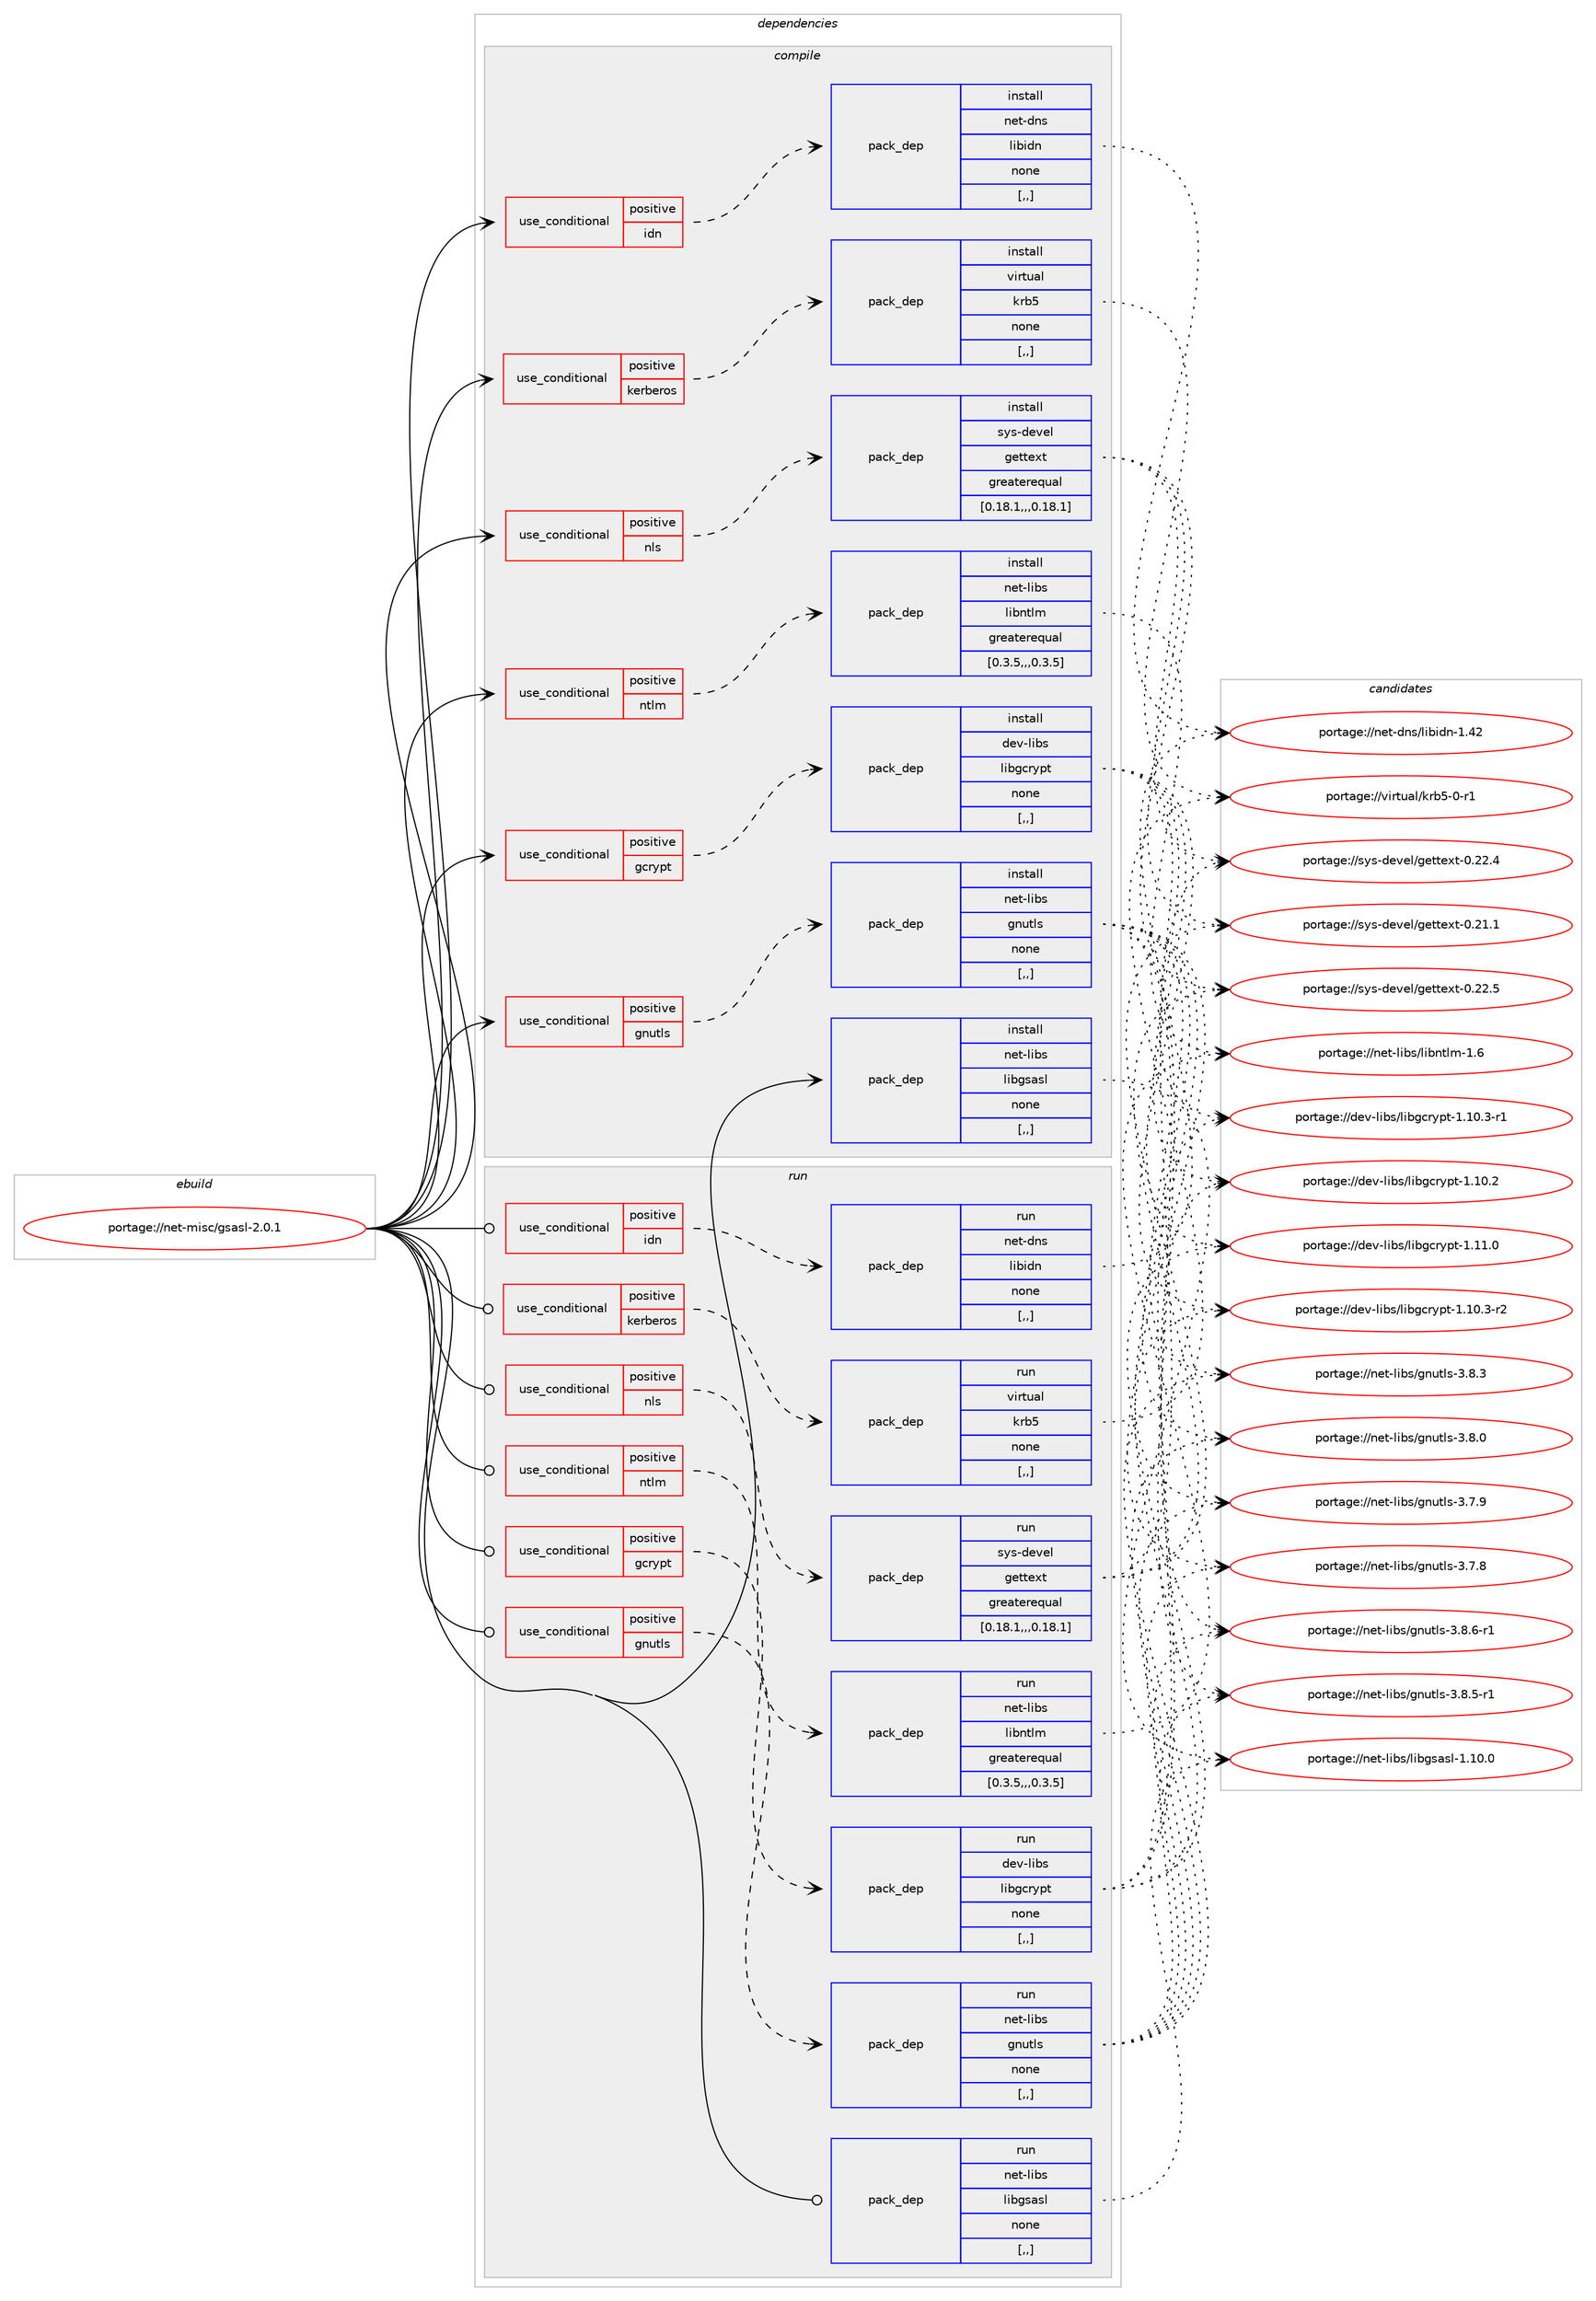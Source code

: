 digraph prolog {

# *************
# Graph options
# *************

newrank=true;
concentrate=true;
compound=true;
graph [rankdir=LR,fontname=Helvetica,fontsize=10,ranksep=1.5];#, ranksep=2.5, nodesep=0.2];
edge  [arrowhead=vee];
node  [fontname=Helvetica,fontsize=10];

# **********
# The ebuild
# **********

subgraph cluster_leftcol {
color=gray;
label=<<i>ebuild</i>>;
id [label="portage://net-misc/gsasl-2.0.1", color=red, width=4, href="../net-misc/gsasl-2.0.1.svg"];
}

# ****************
# The dependencies
# ****************

subgraph cluster_midcol {
color=gray;
label=<<i>dependencies</i>>;
subgraph cluster_compile {
fillcolor="#eeeeee";
style=filled;
label=<<i>compile</i>>;
subgraph cond97576 {
dependency370754 [label=<<TABLE BORDER="0" CELLBORDER="1" CELLSPACING="0" CELLPADDING="4"><TR><TD ROWSPAN="3" CELLPADDING="10">use_conditional</TD></TR><TR><TD>positive</TD></TR><TR><TD>gcrypt</TD></TR></TABLE>>, shape=none, color=red];
subgraph pack270516 {
dependency370755 [label=<<TABLE BORDER="0" CELLBORDER="1" CELLSPACING="0" CELLPADDING="4" WIDTH="220"><TR><TD ROWSPAN="6" CELLPADDING="30">pack_dep</TD></TR><TR><TD WIDTH="110">install</TD></TR><TR><TD>dev-libs</TD></TR><TR><TD>libgcrypt</TD></TR><TR><TD>none</TD></TR><TR><TD>[,,]</TD></TR></TABLE>>, shape=none, color=blue];
}
dependency370754:e -> dependency370755:w [weight=20,style="dashed",arrowhead="vee"];
}
id:e -> dependency370754:w [weight=20,style="solid",arrowhead="vee"];
subgraph cond97577 {
dependency370756 [label=<<TABLE BORDER="0" CELLBORDER="1" CELLSPACING="0" CELLPADDING="4"><TR><TD ROWSPAN="3" CELLPADDING="10">use_conditional</TD></TR><TR><TD>positive</TD></TR><TR><TD>gnutls</TD></TR></TABLE>>, shape=none, color=red];
subgraph pack270517 {
dependency370757 [label=<<TABLE BORDER="0" CELLBORDER="1" CELLSPACING="0" CELLPADDING="4" WIDTH="220"><TR><TD ROWSPAN="6" CELLPADDING="30">pack_dep</TD></TR><TR><TD WIDTH="110">install</TD></TR><TR><TD>net-libs</TD></TR><TR><TD>gnutls</TD></TR><TR><TD>none</TD></TR><TR><TD>[,,]</TD></TR></TABLE>>, shape=none, color=blue];
}
dependency370756:e -> dependency370757:w [weight=20,style="dashed",arrowhead="vee"];
}
id:e -> dependency370756:w [weight=20,style="solid",arrowhead="vee"];
subgraph cond97578 {
dependency370758 [label=<<TABLE BORDER="0" CELLBORDER="1" CELLSPACING="0" CELLPADDING="4"><TR><TD ROWSPAN="3" CELLPADDING="10">use_conditional</TD></TR><TR><TD>positive</TD></TR><TR><TD>idn</TD></TR></TABLE>>, shape=none, color=red];
subgraph pack270518 {
dependency370759 [label=<<TABLE BORDER="0" CELLBORDER="1" CELLSPACING="0" CELLPADDING="4" WIDTH="220"><TR><TD ROWSPAN="6" CELLPADDING="30">pack_dep</TD></TR><TR><TD WIDTH="110">install</TD></TR><TR><TD>net-dns</TD></TR><TR><TD>libidn</TD></TR><TR><TD>none</TD></TR><TR><TD>[,,]</TD></TR></TABLE>>, shape=none, color=blue];
}
dependency370758:e -> dependency370759:w [weight=20,style="dashed",arrowhead="vee"];
}
id:e -> dependency370758:w [weight=20,style="solid",arrowhead="vee"];
subgraph cond97579 {
dependency370760 [label=<<TABLE BORDER="0" CELLBORDER="1" CELLSPACING="0" CELLPADDING="4"><TR><TD ROWSPAN="3" CELLPADDING="10">use_conditional</TD></TR><TR><TD>positive</TD></TR><TR><TD>kerberos</TD></TR></TABLE>>, shape=none, color=red];
subgraph pack270519 {
dependency370761 [label=<<TABLE BORDER="0" CELLBORDER="1" CELLSPACING="0" CELLPADDING="4" WIDTH="220"><TR><TD ROWSPAN="6" CELLPADDING="30">pack_dep</TD></TR><TR><TD WIDTH="110">install</TD></TR><TR><TD>virtual</TD></TR><TR><TD>krb5</TD></TR><TR><TD>none</TD></TR><TR><TD>[,,]</TD></TR></TABLE>>, shape=none, color=blue];
}
dependency370760:e -> dependency370761:w [weight=20,style="dashed",arrowhead="vee"];
}
id:e -> dependency370760:w [weight=20,style="solid",arrowhead="vee"];
subgraph cond97580 {
dependency370762 [label=<<TABLE BORDER="0" CELLBORDER="1" CELLSPACING="0" CELLPADDING="4"><TR><TD ROWSPAN="3" CELLPADDING="10">use_conditional</TD></TR><TR><TD>positive</TD></TR><TR><TD>nls</TD></TR></TABLE>>, shape=none, color=red];
subgraph pack270520 {
dependency370763 [label=<<TABLE BORDER="0" CELLBORDER="1" CELLSPACING="0" CELLPADDING="4" WIDTH="220"><TR><TD ROWSPAN="6" CELLPADDING="30">pack_dep</TD></TR><TR><TD WIDTH="110">install</TD></TR><TR><TD>sys-devel</TD></TR><TR><TD>gettext</TD></TR><TR><TD>greaterequal</TD></TR><TR><TD>[0.18.1,,,0.18.1]</TD></TR></TABLE>>, shape=none, color=blue];
}
dependency370762:e -> dependency370763:w [weight=20,style="dashed",arrowhead="vee"];
}
id:e -> dependency370762:w [weight=20,style="solid",arrowhead="vee"];
subgraph cond97581 {
dependency370764 [label=<<TABLE BORDER="0" CELLBORDER="1" CELLSPACING="0" CELLPADDING="4"><TR><TD ROWSPAN="3" CELLPADDING="10">use_conditional</TD></TR><TR><TD>positive</TD></TR><TR><TD>ntlm</TD></TR></TABLE>>, shape=none, color=red];
subgraph pack270521 {
dependency370765 [label=<<TABLE BORDER="0" CELLBORDER="1" CELLSPACING="0" CELLPADDING="4" WIDTH="220"><TR><TD ROWSPAN="6" CELLPADDING="30">pack_dep</TD></TR><TR><TD WIDTH="110">install</TD></TR><TR><TD>net-libs</TD></TR><TR><TD>libntlm</TD></TR><TR><TD>greaterequal</TD></TR><TR><TD>[0.3.5,,,0.3.5]</TD></TR></TABLE>>, shape=none, color=blue];
}
dependency370764:e -> dependency370765:w [weight=20,style="dashed",arrowhead="vee"];
}
id:e -> dependency370764:w [weight=20,style="solid",arrowhead="vee"];
subgraph pack270522 {
dependency370766 [label=<<TABLE BORDER="0" CELLBORDER="1" CELLSPACING="0" CELLPADDING="4" WIDTH="220"><TR><TD ROWSPAN="6" CELLPADDING="30">pack_dep</TD></TR><TR><TD WIDTH="110">install</TD></TR><TR><TD>net-libs</TD></TR><TR><TD>libgsasl</TD></TR><TR><TD>none</TD></TR><TR><TD>[,,]</TD></TR></TABLE>>, shape=none, color=blue];
}
id:e -> dependency370766:w [weight=20,style="solid",arrowhead="vee"];
}
subgraph cluster_compileandrun {
fillcolor="#eeeeee";
style=filled;
label=<<i>compile and run</i>>;
}
subgraph cluster_run {
fillcolor="#eeeeee";
style=filled;
label=<<i>run</i>>;
subgraph cond97582 {
dependency370767 [label=<<TABLE BORDER="0" CELLBORDER="1" CELLSPACING="0" CELLPADDING="4"><TR><TD ROWSPAN="3" CELLPADDING="10">use_conditional</TD></TR><TR><TD>positive</TD></TR><TR><TD>gcrypt</TD></TR></TABLE>>, shape=none, color=red];
subgraph pack270523 {
dependency370768 [label=<<TABLE BORDER="0" CELLBORDER="1" CELLSPACING="0" CELLPADDING="4" WIDTH="220"><TR><TD ROWSPAN="6" CELLPADDING="30">pack_dep</TD></TR><TR><TD WIDTH="110">run</TD></TR><TR><TD>dev-libs</TD></TR><TR><TD>libgcrypt</TD></TR><TR><TD>none</TD></TR><TR><TD>[,,]</TD></TR></TABLE>>, shape=none, color=blue];
}
dependency370767:e -> dependency370768:w [weight=20,style="dashed",arrowhead="vee"];
}
id:e -> dependency370767:w [weight=20,style="solid",arrowhead="odot"];
subgraph cond97583 {
dependency370769 [label=<<TABLE BORDER="0" CELLBORDER="1" CELLSPACING="0" CELLPADDING="4"><TR><TD ROWSPAN="3" CELLPADDING="10">use_conditional</TD></TR><TR><TD>positive</TD></TR><TR><TD>gnutls</TD></TR></TABLE>>, shape=none, color=red];
subgraph pack270524 {
dependency370770 [label=<<TABLE BORDER="0" CELLBORDER="1" CELLSPACING="0" CELLPADDING="4" WIDTH="220"><TR><TD ROWSPAN="6" CELLPADDING="30">pack_dep</TD></TR><TR><TD WIDTH="110">run</TD></TR><TR><TD>net-libs</TD></TR><TR><TD>gnutls</TD></TR><TR><TD>none</TD></TR><TR><TD>[,,]</TD></TR></TABLE>>, shape=none, color=blue];
}
dependency370769:e -> dependency370770:w [weight=20,style="dashed",arrowhead="vee"];
}
id:e -> dependency370769:w [weight=20,style="solid",arrowhead="odot"];
subgraph cond97584 {
dependency370771 [label=<<TABLE BORDER="0" CELLBORDER="1" CELLSPACING="0" CELLPADDING="4"><TR><TD ROWSPAN="3" CELLPADDING="10">use_conditional</TD></TR><TR><TD>positive</TD></TR><TR><TD>idn</TD></TR></TABLE>>, shape=none, color=red];
subgraph pack270525 {
dependency370772 [label=<<TABLE BORDER="0" CELLBORDER="1" CELLSPACING="0" CELLPADDING="4" WIDTH="220"><TR><TD ROWSPAN="6" CELLPADDING="30">pack_dep</TD></TR><TR><TD WIDTH="110">run</TD></TR><TR><TD>net-dns</TD></TR><TR><TD>libidn</TD></TR><TR><TD>none</TD></TR><TR><TD>[,,]</TD></TR></TABLE>>, shape=none, color=blue];
}
dependency370771:e -> dependency370772:w [weight=20,style="dashed",arrowhead="vee"];
}
id:e -> dependency370771:w [weight=20,style="solid",arrowhead="odot"];
subgraph cond97585 {
dependency370773 [label=<<TABLE BORDER="0" CELLBORDER="1" CELLSPACING="0" CELLPADDING="4"><TR><TD ROWSPAN="3" CELLPADDING="10">use_conditional</TD></TR><TR><TD>positive</TD></TR><TR><TD>kerberos</TD></TR></TABLE>>, shape=none, color=red];
subgraph pack270526 {
dependency370774 [label=<<TABLE BORDER="0" CELLBORDER="1" CELLSPACING="0" CELLPADDING="4" WIDTH="220"><TR><TD ROWSPAN="6" CELLPADDING="30">pack_dep</TD></TR><TR><TD WIDTH="110">run</TD></TR><TR><TD>virtual</TD></TR><TR><TD>krb5</TD></TR><TR><TD>none</TD></TR><TR><TD>[,,]</TD></TR></TABLE>>, shape=none, color=blue];
}
dependency370773:e -> dependency370774:w [weight=20,style="dashed",arrowhead="vee"];
}
id:e -> dependency370773:w [weight=20,style="solid",arrowhead="odot"];
subgraph cond97586 {
dependency370775 [label=<<TABLE BORDER="0" CELLBORDER="1" CELLSPACING="0" CELLPADDING="4"><TR><TD ROWSPAN="3" CELLPADDING="10">use_conditional</TD></TR><TR><TD>positive</TD></TR><TR><TD>nls</TD></TR></TABLE>>, shape=none, color=red];
subgraph pack270527 {
dependency370776 [label=<<TABLE BORDER="0" CELLBORDER="1" CELLSPACING="0" CELLPADDING="4" WIDTH="220"><TR><TD ROWSPAN="6" CELLPADDING="30">pack_dep</TD></TR><TR><TD WIDTH="110">run</TD></TR><TR><TD>sys-devel</TD></TR><TR><TD>gettext</TD></TR><TR><TD>greaterequal</TD></TR><TR><TD>[0.18.1,,,0.18.1]</TD></TR></TABLE>>, shape=none, color=blue];
}
dependency370775:e -> dependency370776:w [weight=20,style="dashed",arrowhead="vee"];
}
id:e -> dependency370775:w [weight=20,style="solid",arrowhead="odot"];
subgraph cond97587 {
dependency370777 [label=<<TABLE BORDER="0" CELLBORDER="1" CELLSPACING="0" CELLPADDING="4"><TR><TD ROWSPAN="3" CELLPADDING="10">use_conditional</TD></TR><TR><TD>positive</TD></TR><TR><TD>ntlm</TD></TR></TABLE>>, shape=none, color=red];
subgraph pack270528 {
dependency370778 [label=<<TABLE BORDER="0" CELLBORDER="1" CELLSPACING="0" CELLPADDING="4" WIDTH="220"><TR><TD ROWSPAN="6" CELLPADDING="30">pack_dep</TD></TR><TR><TD WIDTH="110">run</TD></TR><TR><TD>net-libs</TD></TR><TR><TD>libntlm</TD></TR><TR><TD>greaterequal</TD></TR><TR><TD>[0.3.5,,,0.3.5]</TD></TR></TABLE>>, shape=none, color=blue];
}
dependency370777:e -> dependency370778:w [weight=20,style="dashed",arrowhead="vee"];
}
id:e -> dependency370777:w [weight=20,style="solid",arrowhead="odot"];
subgraph pack270529 {
dependency370779 [label=<<TABLE BORDER="0" CELLBORDER="1" CELLSPACING="0" CELLPADDING="4" WIDTH="220"><TR><TD ROWSPAN="6" CELLPADDING="30">pack_dep</TD></TR><TR><TD WIDTH="110">run</TD></TR><TR><TD>net-libs</TD></TR><TR><TD>libgsasl</TD></TR><TR><TD>none</TD></TR><TR><TD>[,,]</TD></TR></TABLE>>, shape=none, color=blue];
}
id:e -> dependency370779:w [weight=20,style="solid",arrowhead="odot"];
}
}

# **************
# The candidates
# **************

subgraph cluster_choices {
rank=same;
color=gray;
label=<<i>candidates</i>>;

subgraph choice270516 {
color=black;
nodesep=1;
choice100101118451081059811547108105981039911412111211645494649494648 [label="portage://dev-libs/libgcrypt-1.11.0", color=red, width=4,href="../dev-libs/libgcrypt-1.11.0.svg"];
choice1001011184510810598115471081059810399114121112116454946494846514511450 [label="portage://dev-libs/libgcrypt-1.10.3-r2", color=red, width=4,href="../dev-libs/libgcrypt-1.10.3-r2.svg"];
choice1001011184510810598115471081059810399114121112116454946494846514511449 [label="portage://dev-libs/libgcrypt-1.10.3-r1", color=red, width=4,href="../dev-libs/libgcrypt-1.10.3-r1.svg"];
choice100101118451081059811547108105981039911412111211645494649484650 [label="portage://dev-libs/libgcrypt-1.10.2", color=red, width=4,href="../dev-libs/libgcrypt-1.10.2.svg"];
dependency370755:e -> choice100101118451081059811547108105981039911412111211645494649494648:w [style=dotted,weight="100"];
dependency370755:e -> choice1001011184510810598115471081059810399114121112116454946494846514511450:w [style=dotted,weight="100"];
dependency370755:e -> choice1001011184510810598115471081059810399114121112116454946494846514511449:w [style=dotted,weight="100"];
dependency370755:e -> choice100101118451081059811547108105981039911412111211645494649484650:w [style=dotted,weight="100"];
}
subgraph choice270517 {
color=black;
nodesep=1;
choice1101011164510810598115471031101171161081154551465646544511449 [label="portage://net-libs/gnutls-3.8.6-r1", color=red, width=4,href="../net-libs/gnutls-3.8.6-r1.svg"];
choice1101011164510810598115471031101171161081154551465646534511449 [label="portage://net-libs/gnutls-3.8.5-r1", color=red, width=4,href="../net-libs/gnutls-3.8.5-r1.svg"];
choice110101116451081059811547103110117116108115455146564651 [label="portage://net-libs/gnutls-3.8.3", color=red, width=4,href="../net-libs/gnutls-3.8.3.svg"];
choice110101116451081059811547103110117116108115455146564648 [label="portage://net-libs/gnutls-3.8.0", color=red, width=4,href="../net-libs/gnutls-3.8.0.svg"];
choice110101116451081059811547103110117116108115455146554657 [label="portage://net-libs/gnutls-3.7.9", color=red, width=4,href="../net-libs/gnutls-3.7.9.svg"];
choice110101116451081059811547103110117116108115455146554656 [label="portage://net-libs/gnutls-3.7.8", color=red, width=4,href="../net-libs/gnutls-3.7.8.svg"];
dependency370757:e -> choice1101011164510810598115471031101171161081154551465646544511449:w [style=dotted,weight="100"];
dependency370757:e -> choice1101011164510810598115471031101171161081154551465646534511449:w [style=dotted,weight="100"];
dependency370757:e -> choice110101116451081059811547103110117116108115455146564651:w [style=dotted,weight="100"];
dependency370757:e -> choice110101116451081059811547103110117116108115455146564648:w [style=dotted,weight="100"];
dependency370757:e -> choice110101116451081059811547103110117116108115455146554657:w [style=dotted,weight="100"];
dependency370757:e -> choice110101116451081059811547103110117116108115455146554656:w [style=dotted,weight="100"];
}
subgraph choice270518 {
color=black;
nodesep=1;
choice1101011164510011011547108105981051001104549465250 [label="portage://net-dns/libidn-1.42", color=red, width=4,href="../net-dns/libidn-1.42.svg"];
dependency370759:e -> choice1101011164510011011547108105981051001104549465250:w [style=dotted,weight="100"];
}
subgraph choice270519 {
color=black;
nodesep=1;
choice1181051141161179710847107114985345484511449 [label="portage://virtual/krb5-0-r1", color=red, width=4,href="../virtual/krb5-0-r1.svg"];
dependency370761:e -> choice1181051141161179710847107114985345484511449:w [style=dotted,weight="100"];
}
subgraph choice270520 {
color=black;
nodesep=1;
choice115121115451001011181011084710310111611610112011645484650504653 [label="portage://sys-devel/gettext-0.22.5", color=red, width=4,href="../sys-devel/gettext-0.22.5.svg"];
choice115121115451001011181011084710310111611610112011645484650504652 [label="portage://sys-devel/gettext-0.22.4", color=red, width=4,href="../sys-devel/gettext-0.22.4.svg"];
choice115121115451001011181011084710310111611610112011645484650494649 [label="portage://sys-devel/gettext-0.21.1", color=red, width=4,href="../sys-devel/gettext-0.21.1.svg"];
dependency370763:e -> choice115121115451001011181011084710310111611610112011645484650504653:w [style=dotted,weight="100"];
dependency370763:e -> choice115121115451001011181011084710310111611610112011645484650504652:w [style=dotted,weight="100"];
dependency370763:e -> choice115121115451001011181011084710310111611610112011645484650494649:w [style=dotted,weight="100"];
}
subgraph choice270521 {
color=black;
nodesep=1;
choice1101011164510810598115471081059811011610810945494654 [label="portage://net-libs/libntlm-1.6", color=red, width=4,href="../net-libs/libntlm-1.6.svg"];
dependency370765:e -> choice1101011164510810598115471081059811011610810945494654:w [style=dotted,weight="100"];
}
subgraph choice270522 {
color=black;
nodesep=1;
choice110101116451081059811547108105981031159711510845494649484648 [label="portage://net-libs/libgsasl-1.10.0", color=red, width=4,href="../net-libs/libgsasl-1.10.0.svg"];
dependency370766:e -> choice110101116451081059811547108105981031159711510845494649484648:w [style=dotted,weight="100"];
}
subgraph choice270523 {
color=black;
nodesep=1;
choice100101118451081059811547108105981039911412111211645494649494648 [label="portage://dev-libs/libgcrypt-1.11.0", color=red, width=4,href="../dev-libs/libgcrypt-1.11.0.svg"];
choice1001011184510810598115471081059810399114121112116454946494846514511450 [label="portage://dev-libs/libgcrypt-1.10.3-r2", color=red, width=4,href="../dev-libs/libgcrypt-1.10.3-r2.svg"];
choice1001011184510810598115471081059810399114121112116454946494846514511449 [label="portage://dev-libs/libgcrypt-1.10.3-r1", color=red, width=4,href="../dev-libs/libgcrypt-1.10.3-r1.svg"];
choice100101118451081059811547108105981039911412111211645494649484650 [label="portage://dev-libs/libgcrypt-1.10.2", color=red, width=4,href="../dev-libs/libgcrypt-1.10.2.svg"];
dependency370768:e -> choice100101118451081059811547108105981039911412111211645494649494648:w [style=dotted,weight="100"];
dependency370768:e -> choice1001011184510810598115471081059810399114121112116454946494846514511450:w [style=dotted,weight="100"];
dependency370768:e -> choice1001011184510810598115471081059810399114121112116454946494846514511449:w [style=dotted,weight="100"];
dependency370768:e -> choice100101118451081059811547108105981039911412111211645494649484650:w [style=dotted,weight="100"];
}
subgraph choice270524 {
color=black;
nodesep=1;
choice1101011164510810598115471031101171161081154551465646544511449 [label="portage://net-libs/gnutls-3.8.6-r1", color=red, width=4,href="../net-libs/gnutls-3.8.6-r1.svg"];
choice1101011164510810598115471031101171161081154551465646534511449 [label="portage://net-libs/gnutls-3.8.5-r1", color=red, width=4,href="../net-libs/gnutls-3.8.5-r1.svg"];
choice110101116451081059811547103110117116108115455146564651 [label="portage://net-libs/gnutls-3.8.3", color=red, width=4,href="../net-libs/gnutls-3.8.3.svg"];
choice110101116451081059811547103110117116108115455146564648 [label="portage://net-libs/gnutls-3.8.0", color=red, width=4,href="../net-libs/gnutls-3.8.0.svg"];
choice110101116451081059811547103110117116108115455146554657 [label="portage://net-libs/gnutls-3.7.9", color=red, width=4,href="../net-libs/gnutls-3.7.9.svg"];
choice110101116451081059811547103110117116108115455146554656 [label="portage://net-libs/gnutls-3.7.8", color=red, width=4,href="../net-libs/gnutls-3.7.8.svg"];
dependency370770:e -> choice1101011164510810598115471031101171161081154551465646544511449:w [style=dotted,weight="100"];
dependency370770:e -> choice1101011164510810598115471031101171161081154551465646534511449:w [style=dotted,weight="100"];
dependency370770:e -> choice110101116451081059811547103110117116108115455146564651:w [style=dotted,weight="100"];
dependency370770:e -> choice110101116451081059811547103110117116108115455146564648:w [style=dotted,weight="100"];
dependency370770:e -> choice110101116451081059811547103110117116108115455146554657:w [style=dotted,weight="100"];
dependency370770:e -> choice110101116451081059811547103110117116108115455146554656:w [style=dotted,weight="100"];
}
subgraph choice270525 {
color=black;
nodesep=1;
choice1101011164510011011547108105981051001104549465250 [label="portage://net-dns/libidn-1.42", color=red, width=4,href="../net-dns/libidn-1.42.svg"];
dependency370772:e -> choice1101011164510011011547108105981051001104549465250:w [style=dotted,weight="100"];
}
subgraph choice270526 {
color=black;
nodesep=1;
choice1181051141161179710847107114985345484511449 [label="portage://virtual/krb5-0-r1", color=red, width=4,href="../virtual/krb5-0-r1.svg"];
dependency370774:e -> choice1181051141161179710847107114985345484511449:w [style=dotted,weight="100"];
}
subgraph choice270527 {
color=black;
nodesep=1;
choice115121115451001011181011084710310111611610112011645484650504653 [label="portage://sys-devel/gettext-0.22.5", color=red, width=4,href="../sys-devel/gettext-0.22.5.svg"];
choice115121115451001011181011084710310111611610112011645484650504652 [label="portage://sys-devel/gettext-0.22.4", color=red, width=4,href="../sys-devel/gettext-0.22.4.svg"];
choice115121115451001011181011084710310111611610112011645484650494649 [label="portage://sys-devel/gettext-0.21.1", color=red, width=4,href="../sys-devel/gettext-0.21.1.svg"];
dependency370776:e -> choice115121115451001011181011084710310111611610112011645484650504653:w [style=dotted,weight="100"];
dependency370776:e -> choice115121115451001011181011084710310111611610112011645484650504652:w [style=dotted,weight="100"];
dependency370776:e -> choice115121115451001011181011084710310111611610112011645484650494649:w [style=dotted,weight="100"];
}
subgraph choice270528 {
color=black;
nodesep=1;
choice1101011164510810598115471081059811011610810945494654 [label="portage://net-libs/libntlm-1.6", color=red, width=4,href="../net-libs/libntlm-1.6.svg"];
dependency370778:e -> choice1101011164510810598115471081059811011610810945494654:w [style=dotted,weight="100"];
}
subgraph choice270529 {
color=black;
nodesep=1;
choice110101116451081059811547108105981031159711510845494649484648 [label="portage://net-libs/libgsasl-1.10.0", color=red, width=4,href="../net-libs/libgsasl-1.10.0.svg"];
dependency370779:e -> choice110101116451081059811547108105981031159711510845494649484648:w [style=dotted,weight="100"];
}
}

}
